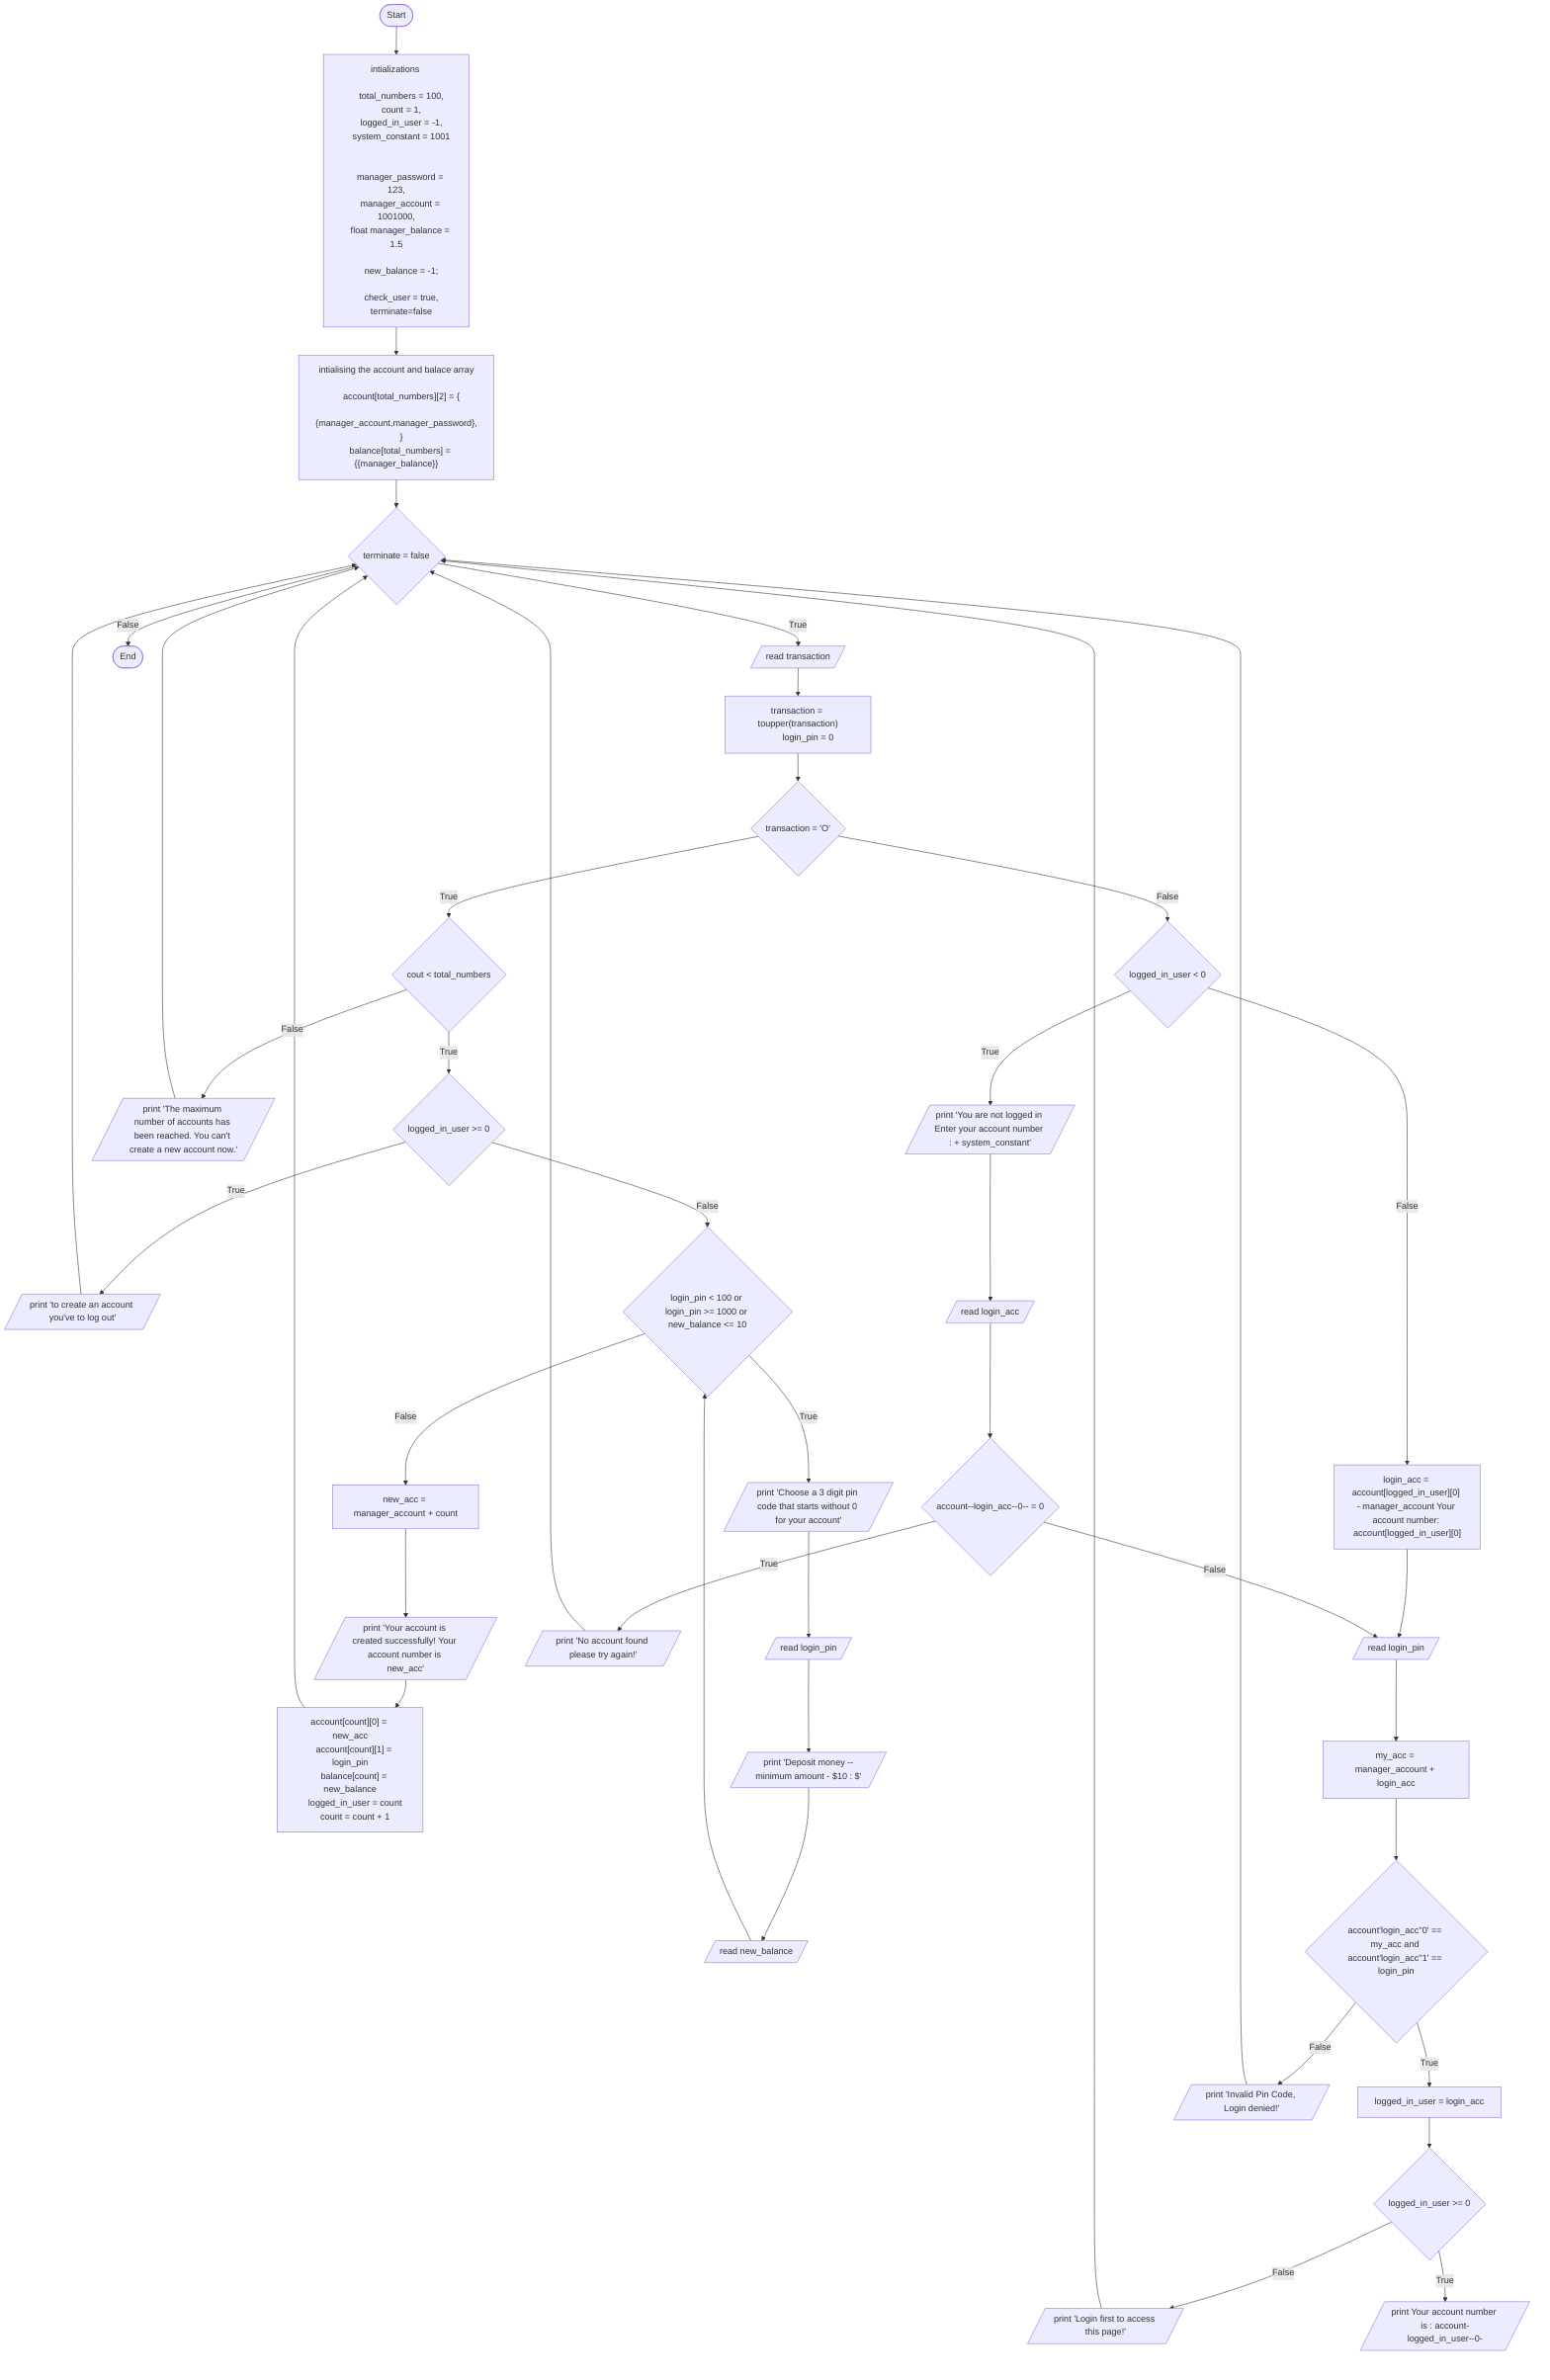 flowchart TD;
    A([Start])-->B["
    intializations 

    total_numbers = 100,
    count = 1,
    logged_in_user = -1,
    system_constant = 1001


    manager_password = 123,
    manager_account = 1001000,
    float manager_balance = 1.5
    
    new_balance = -1;

    check_user = true,
    terminate=false
    
    "];


    B-->C["
    
    intialising the account and balace array

    account[total_numbers][2] = {
        {manager_account,manager_password},
    }
    balance[total_numbers] = {{manager_balance}}

    "];


    C-->D{terminate = false};

    D -->|True| E[/read transaction/];

    D -->|False| E1([End]);

    E -->F["
        transaction = toupper(transaction)
        login_pin = 0
    "];

    F --> G{transaction = 'O'};

    G --> |True| H{cout < total_numbers};

    H --> |True| I{logged_in_user >= 0};

    H --> |False| I1[/ print 'The maximum number of accounts has been reached. You can't create a new account now.' /];

    I1 --> D;

    I --> |True| J[/print 'to create an account you've to log out'/];

    J --> D;

    I --> |False| J1{login_pin < 100 or login_pin >= 1000 or new_balance <= 10};

    J1 --> |True| J2[/print 'Choose a 3 digit pin code that starts without 0 for your account' /];

    J1 --> |False| K["new_acc = manager_account + count"];
    
    K --> L[/print 'Your account is created successfully! Your account number is new_acc'/];

    L --> L1["
    account[count][0] = new_acc
    account[count][1] = login_pin
    balance[count] = new_balance
    logged_in_user = count
    count = count + 1
    "];

    L1 --> D;

    J2 --> J3[/read login_pin/];

    J3 --> J4[/print 'Deposit money --minimum amount - $10 : $' /];

    J4 --> J5[/read new_balance/];

    J5 --> J1;

    G --> |False| M{logged_in_user < 0};


    M --> |True| N[/print 'You are not logged in Enter your account number : + system_constant'/]

    N --> O[/read login_acc/]

    O --> P{account--login_acc--0-- = 0}

    P --> |True| P1[/print 'No account found please try again!'/]

    P1 --> D

    M --> |False| N1["login_acc = account[logged_in_user][0] - manager_account Your account number: account[logged_in_user][0]"]

    N1 --> N2[/read login_pin/]

    P --> |False| N2

    N2 --> N4["my_acc = manager_account + login_acc"]

    N4 --> Q{account'login_acc''0' == my_acc and account'login_acc''1' == login_pin}

    Q --> |True| Q1["logged_in_user = login_acc"]

    Q --> |False| Q2[/print 'Invalid Pin Code, Login denied!'/]

    Q2 --> D

    Q1 --> R{logged_in_user >= 0}

    R --> |False| R1[/print 'Login first to access this page!'/]

    R1 --> D

    
    R  -->|True| R5[/print Your account number is : account-logged_in_user--0-/]